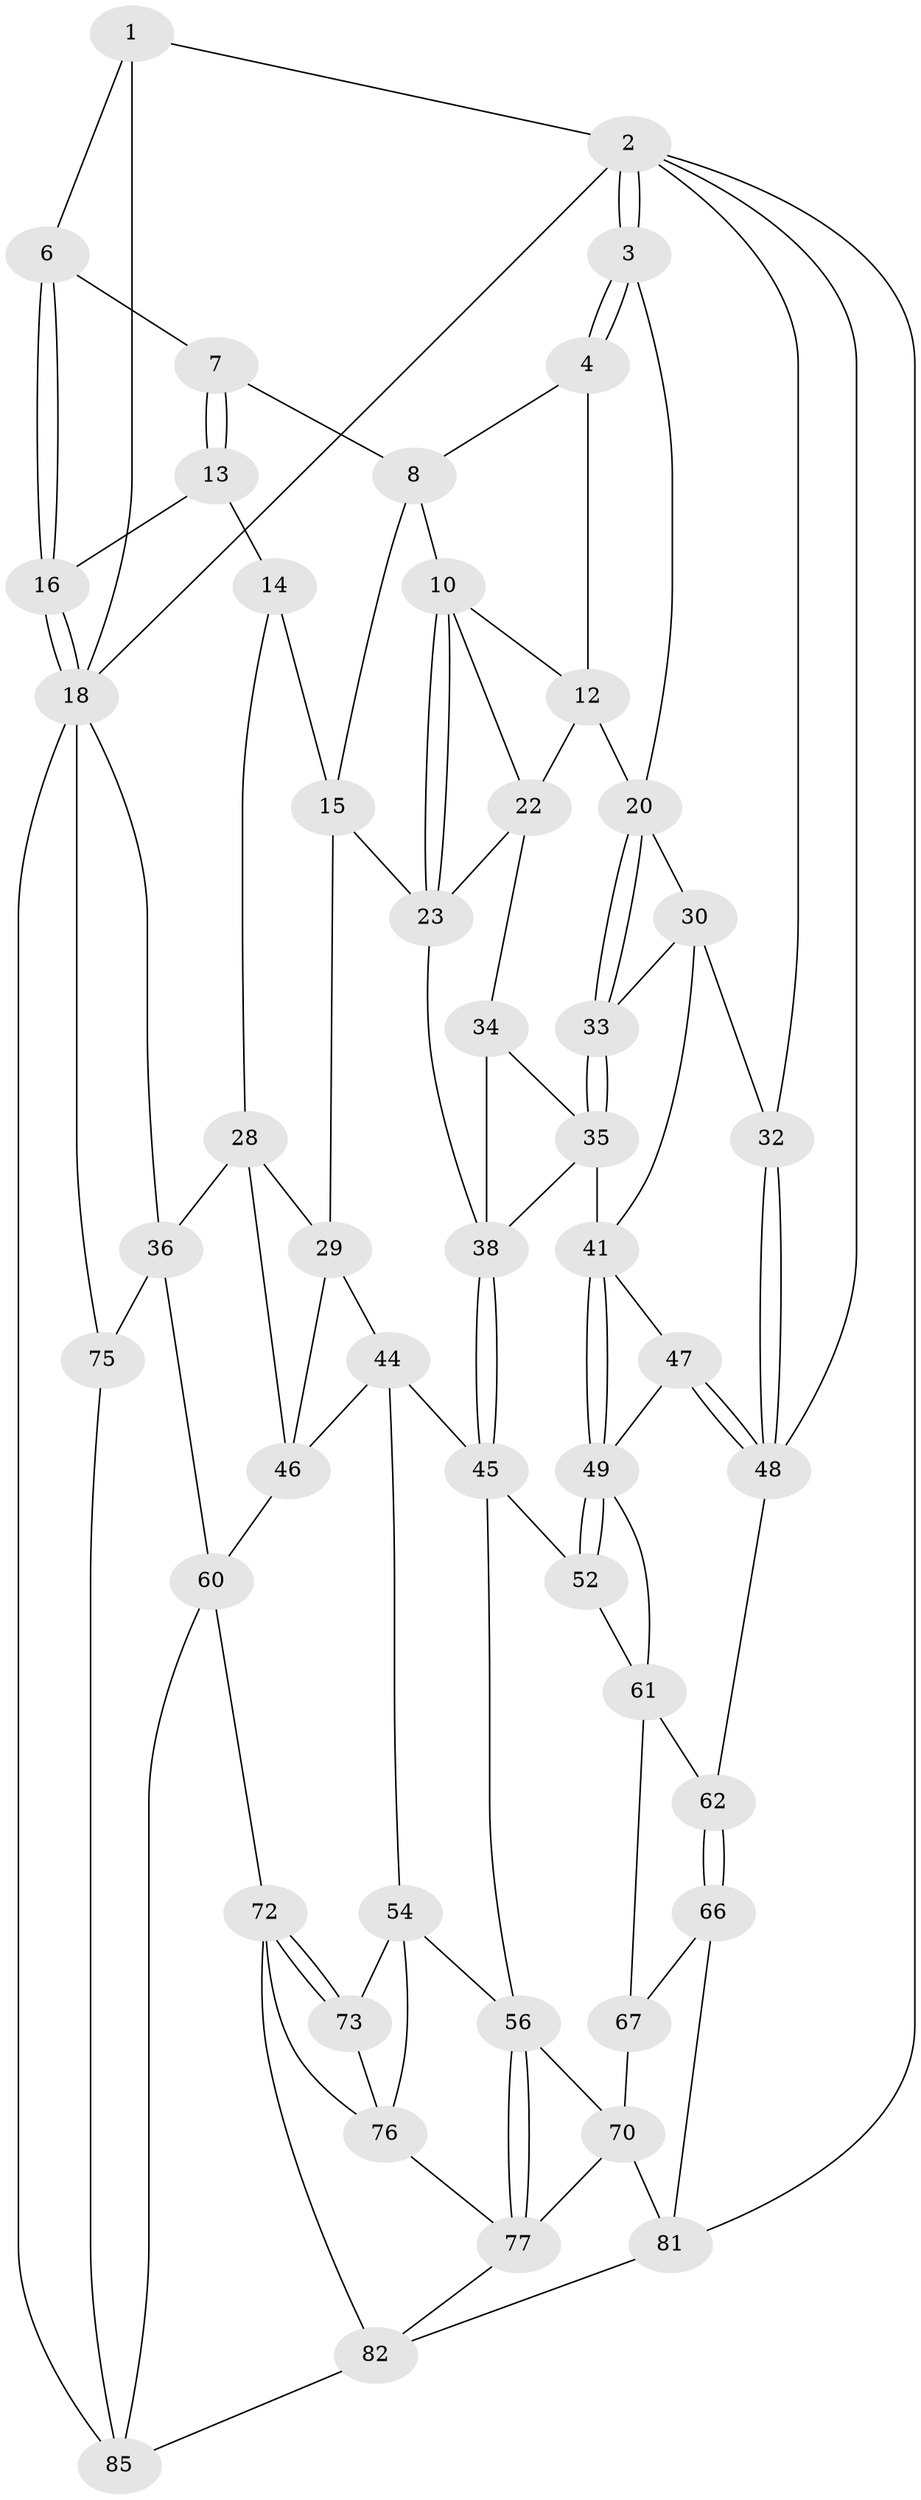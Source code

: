 // original degree distribution, {3: 0.022988505747126436, 5: 0.5747126436781609, 4: 0.21839080459770116, 6: 0.1839080459770115}
// Generated by graph-tools (version 1.1) at 2025/11/02/27/25 16:11:53]
// undirected, 50 vertices, 109 edges
graph export_dot {
graph [start="1"]
  node [color=gray90,style=filled];
  1 [pos="+0.8438518646771275+0"];
  2 [pos="+0+0",super="+69"];
  3 [pos="+0.05909279568134446+0"];
  4 [pos="+0.20539220549744996+0",super="+5"];
  6 [pos="+0.8417572004791738+0.05095579282041869"];
  7 [pos="+0.626243184940102+0.08169815310445508"];
  8 [pos="+0.579926131437731+0.057397882898286054",super="+9"];
  10 [pos="+0.48743155346021155+0.19963475433394393",super="+11"];
  12 [pos="+0.4096629677815491+0.14804380312007887",super="+19"];
  13 [pos="+0.7056516713303461+0.18029569393016076",super="+17"];
  14 [pos="+0.5793622553246549+0.21615880130450862",super="+27"];
  15 [pos="+0.5620903737873806+0.2182760885511915",super="+25"];
  16 [pos="+0.862804043181712+0.1623626315953851"];
  18 [pos="+1+0.22873529769422699",super="+74"];
  20 [pos="+0.1779895650509736+0.16172619085220094",super="+21"];
  22 [pos="+0.3841029821135731+0.3186307448068537",super="+24"];
  23 [pos="+0.4709343826088805+0.3800243767460869",super="+26"];
  28 [pos="+0.783415641824536+0.3821002199174828",super="+37"];
  29 [pos="+0.6334312254926932+0.4154362547463535",super="+43"];
  30 [pos="+0.059148730660021076+0.39857380663555947",super="+31"];
  32 [pos="+0+0.4758877197750196"];
  33 [pos="+0.19954537513138834+0.35898691908782315"];
  34 [pos="+0.37216646347159194+0.37301945853179264"];
  35 [pos="+0.23731609699368197+0.4103635316751222",super="+40"];
  36 [pos="+1+0.5612419762361038",super="+59"];
  38 [pos="+0.42706366237217674+0.5716383679000961",super="+39"];
  41 [pos="+0.2150942613280639+0.5337689000414123",super="+42"];
  44 [pos="+0.5460698528752485+0.6110486339635325",super="+53"];
  45 [pos="+0.42820310019303276+0.5733000084313703",super="+51"];
  46 [pos="+0.7764444924904308+0.6435950687558593",super="+58"];
  47 [pos="+0.021698741032626687+0.5810665286140579"];
  48 [pos="+0+0.49154261768837704",super="+64"];
  49 [pos="+0.20413889486747852+0.6088061899789705",super="+50"];
  52 [pos="+0.3111838671292141+0.6961563232629626"];
  54 [pos="+0.5408474103885906+0.7483656897424493",super="+55"];
  56 [pos="+0.4377453117683832+0.7958194649066953",super="+57"];
  60 [pos="+0.7745708579095648+0.7758795143304046",super="+71"];
  61 [pos="+0.13634681539305352+0.6732652046922392",super="+65"];
  62 [pos="+0.09352529650591176+0.7045116963966753",super="+63"];
  66 [pos="+0.06021629460148591+0.8702019841507159",super="+68"];
  67 [pos="+0.2199759742989531+0.8583701446539543"];
  70 [pos="+0.35990466874049815+0.8310131378590082",super="+78"];
  72 [pos="+0.7282031425874984+0.8741423265537186",super="+84"];
  73 [pos="+0.6158112191029125+0.8196939175939314"];
  75 [pos="+1+0.7707533996672715"];
  76 [pos="+0.5372895252419692+0.9360903910828543",super="+79"];
  77 [pos="+0.4309381065016517+0.8937583459368946",super="+80"];
  81 [pos="+0.014244052076924887+1",super="+83"];
  82 [pos="+0.4741226752817452+1",super="+86"];
  85 [pos="+0.7882723515687838+0.928020861672767",super="+87"];
  1 -- 2;
  1 -- 6;
  1 -- 18;
  2 -- 3;
  2 -- 3;
  2 -- 32;
  2 -- 81;
  2 -- 18;
  2 -- 48;
  3 -- 4;
  3 -- 4;
  3 -- 20;
  4 -- 12;
  4 -- 8;
  6 -- 7;
  6 -- 16;
  6 -- 16;
  7 -- 8;
  7 -- 13;
  7 -- 13;
  8 -- 10;
  8 -- 15;
  10 -- 23;
  10 -- 23;
  10 -- 12;
  10 -- 22;
  12 -- 20;
  12 -- 22;
  13 -- 14 [weight=2];
  13 -- 16;
  14 -- 15;
  14 -- 28;
  15 -- 29;
  15 -- 23;
  16 -- 18;
  16 -- 18;
  18 -- 36;
  18 -- 75;
  18 -- 85;
  20 -- 33;
  20 -- 33;
  20 -- 30;
  22 -- 34;
  22 -- 23;
  23 -- 38;
  28 -- 29;
  28 -- 46;
  28 -- 36;
  29 -- 44;
  29 -- 46;
  30 -- 33;
  30 -- 32;
  30 -- 41;
  32 -- 48;
  32 -- 48;
  33 -- 35;
  33 -- 35;
  34 -- 35;
  34 -- 38;
  35 -- 41;
  35 -- 38;
  36 -- 75;
  36 -- 60;
  38 -- 45;
  38 -- 45;
  41 -- 49;
  41 -- 49;
  41 -- 47;
  44 -- 45;
  44 -- 54;
  44 -- 46;
  45 -- 56;
  45 -- 52;
  46 -- 60;
  47 -- 48;
  47 -- 48;
  47 -- 49;
  48 -- 62;
  49 -- 52;
  49 -- 52;
  49 -- 61;
  52 -- 61;
  54 -- 73;
  54 -- 56;
  54 -- 76;
  56 -- 77;
  56 -- 77;
  56 -- 70;
  60 -- 72;
  60 -- 85;
  61 -- 62;
  61 -- 67;
  62 -- 66 [weight=2];
  62 -- 66;
  66 -- 81;
  66 -- 67;
  67 -- 70;
  70 -- 81;
  70 -- 77;
  72 -- 73;
  72 -- 73;
  72 -- 76;
  72 -- 82;
  73 -- 76;
  75 -- 85;
  76 -- 77;
  77 -- 82;
  81 -- 82;
  82 -- 85;
}

